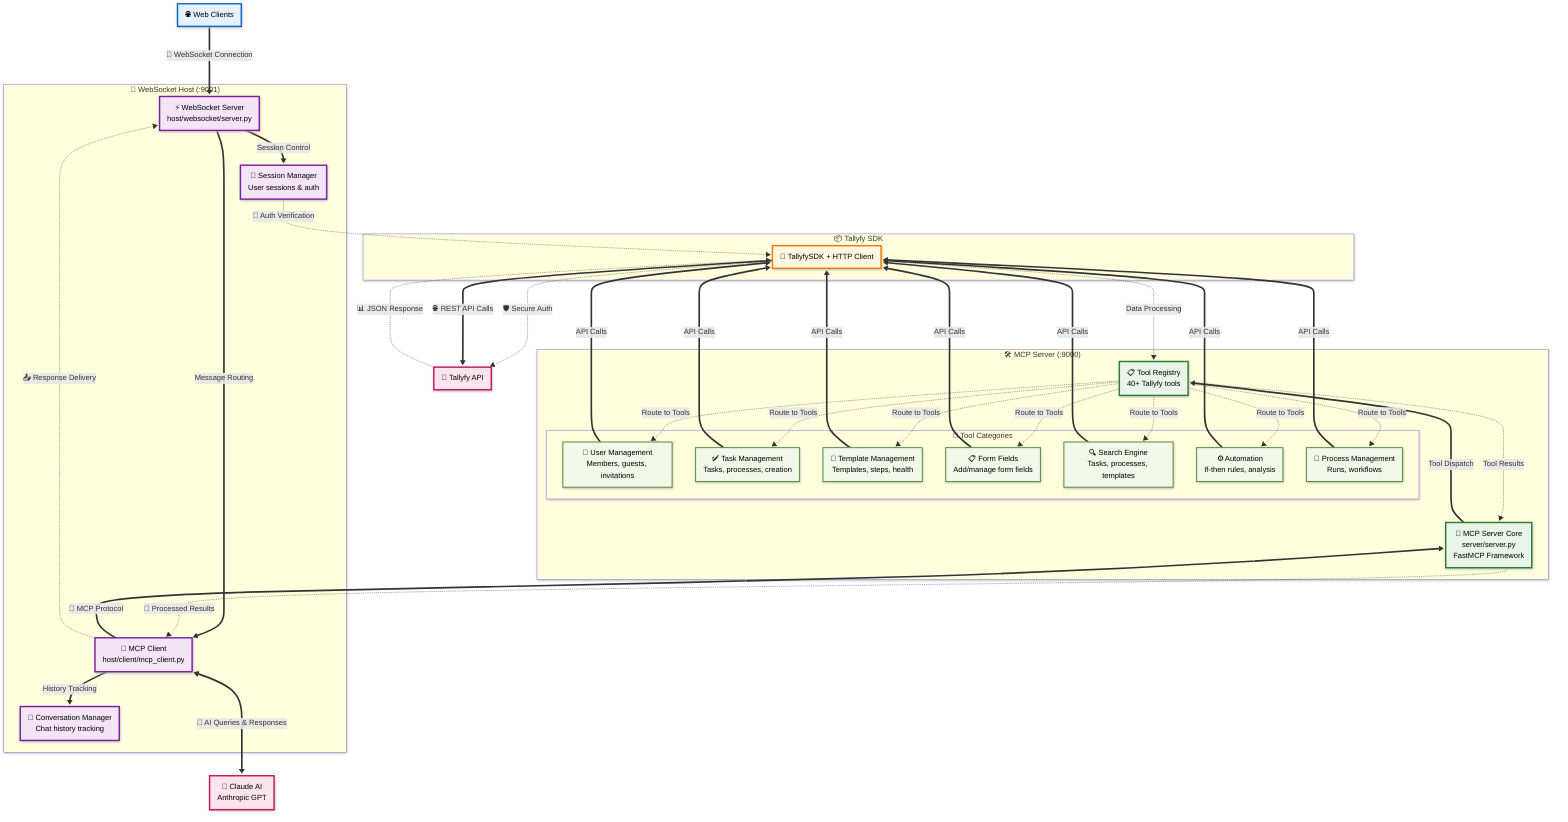 ---
config:
  look: neo
  theme: mc
  layout: dagre
---
flowchart TB
 subgraph subGraph0["🔌 WebSocket Host (:9001)"]
        WSServer["⚡ WebSocket Server<br>host/websocket/server.py"]
        SessionMgr["🔐 Session Manager<br>User sessions &amp; auth"]
        MCPClientHost["📡 MCP Client<br>host/client/mcp_client.py"]
        ConversationMgr["💬 Conversation Manager<br>Chat history tracking"]
  end
 subgraph subGraph1["🎯 Tool Categories"]
        UserTools["👥 User Management<br>Members, guests, invitations"]
        TaskTools["✅ Task Management<br>Tasks, processes, creation"]
        TemplateTools["📝 Template Management<br>Templates, steps, health"]
        FormTools["📋 Form Fields<br>Add/manage form fields"]
        SearchTools["🔍 Search Engine<br>Tasks, processes, templates"]
        AutoTools["⚙️ Automation<br>If-then rules, analysis"]
        ProcessTools["🔄 Process Management<br>Runs, workflows"]
  end
 subgraph subGraph2["🛠️ MCP Server (:9000)"]
        ToolRegistry["📋 Tool Registry<br>40+ Tallyfy tools"]
        MCPServerCore["🚀 MCP Server Core<br>server/server.py<br>FastMCP Framework"]
        subGraph1
  end
 subgraph subGraph3["📦 Tallyfy SDK"]
        SDKCore["🔧 TallyfySDK + HTTP Client"]
  end
    WebClients["🌐 Web Clients"] == 🔌 WebSocket Connection ===> WSServer
    WSServer == Session Control ==> SessionMgr
    WSServer == Message Routing ==> MCPClientHost
    MCPClientHost == History Tracking ==> ConversationMgr
    SessionMgr -. 🔑 Auth Verification .-> SDKCore
    SDKCore -. 🛡️ Secure Auth .-> TallyfyAPI["🏢 Tallyfy API"]
    MCPClientHost <== 🧠 AI Queries & Responses ===> Claude["🤖 Claude AI<br>Anthropic GPT"]
    MCPClientHost == 📨 MCP Protocol ==> MCPServerCore
    MCPServerCore == Tool Dispatch ==> ToolRegistry
    ToolRegistry -. Route to Tools .-> UserTools & TaskTools & TemplateTools & FormTools & SearchTools & AutoTools & ProcessTools
    UserTools == API Calls ==> SDKCore
    TaskTools == API Calls ==> SDKCore
    TemplateTools == API Calls ==> SDKCore
    FormTools == API Calls ==> SDKCore
    ProcessTools == API Calls ==> SDKCore
    SearchTools == API Calls ==> SDKCore
    AutoTools == API Calls ==> SDKCore
    SDKCore == 🌐 REST API Calls ===> TallyfyAPI
    TallyfyAPI -. 📊 JSON Response ..-> SDKCore
    SDKCore -. Data Processing ..-> ToolRegistry
    ToolRegistry -. Tool Results ..-> MCPServerCore
    MCPServerCore -. 🔄 Processed Results ..-> MCPClientHost
    MCPClientHost -. 📤 Response Delivery ..-> WSServer
     WSServer:::host
     SessionMgr:::host
     MCPClientHost:::host
     ConversationMgr:::host
     UserTools:::tools
     TaskTools:::tools
     TemplateTools:::tools
     FormTools:::tools
     SearchTools:::tools
     AutoTools:::tools
     ProcessTools:::tools
     ToolRegistry:::server
     MCPServerCore:::server
     SDKCore:::sdk
     WebClients:::client
     TallyfyAPI:::api
     Claude:::api
    classDef client fill:#e3f2fd,stroke:#1565c0,stroke-width:3px,color:#000
    classDef host fill:#f3e5f5,stroke:#7b1fa2,stroke-width:3px,color:#000
    classDef server fill:#e8f5e8,stroke:#2e7d32,stroke-width:3px,color:#000
    classDef sdk fill:#fff8e1,stroke:#f57c00,stroke-width:3px,color:#000
    classDef api fill:#fce4ec,stroke:#c2185b,stroke-width:3px,color:#000
    classDef tools fill:#f1f8e9,stroke:#558b2f,stroke-width:2px,color:#000